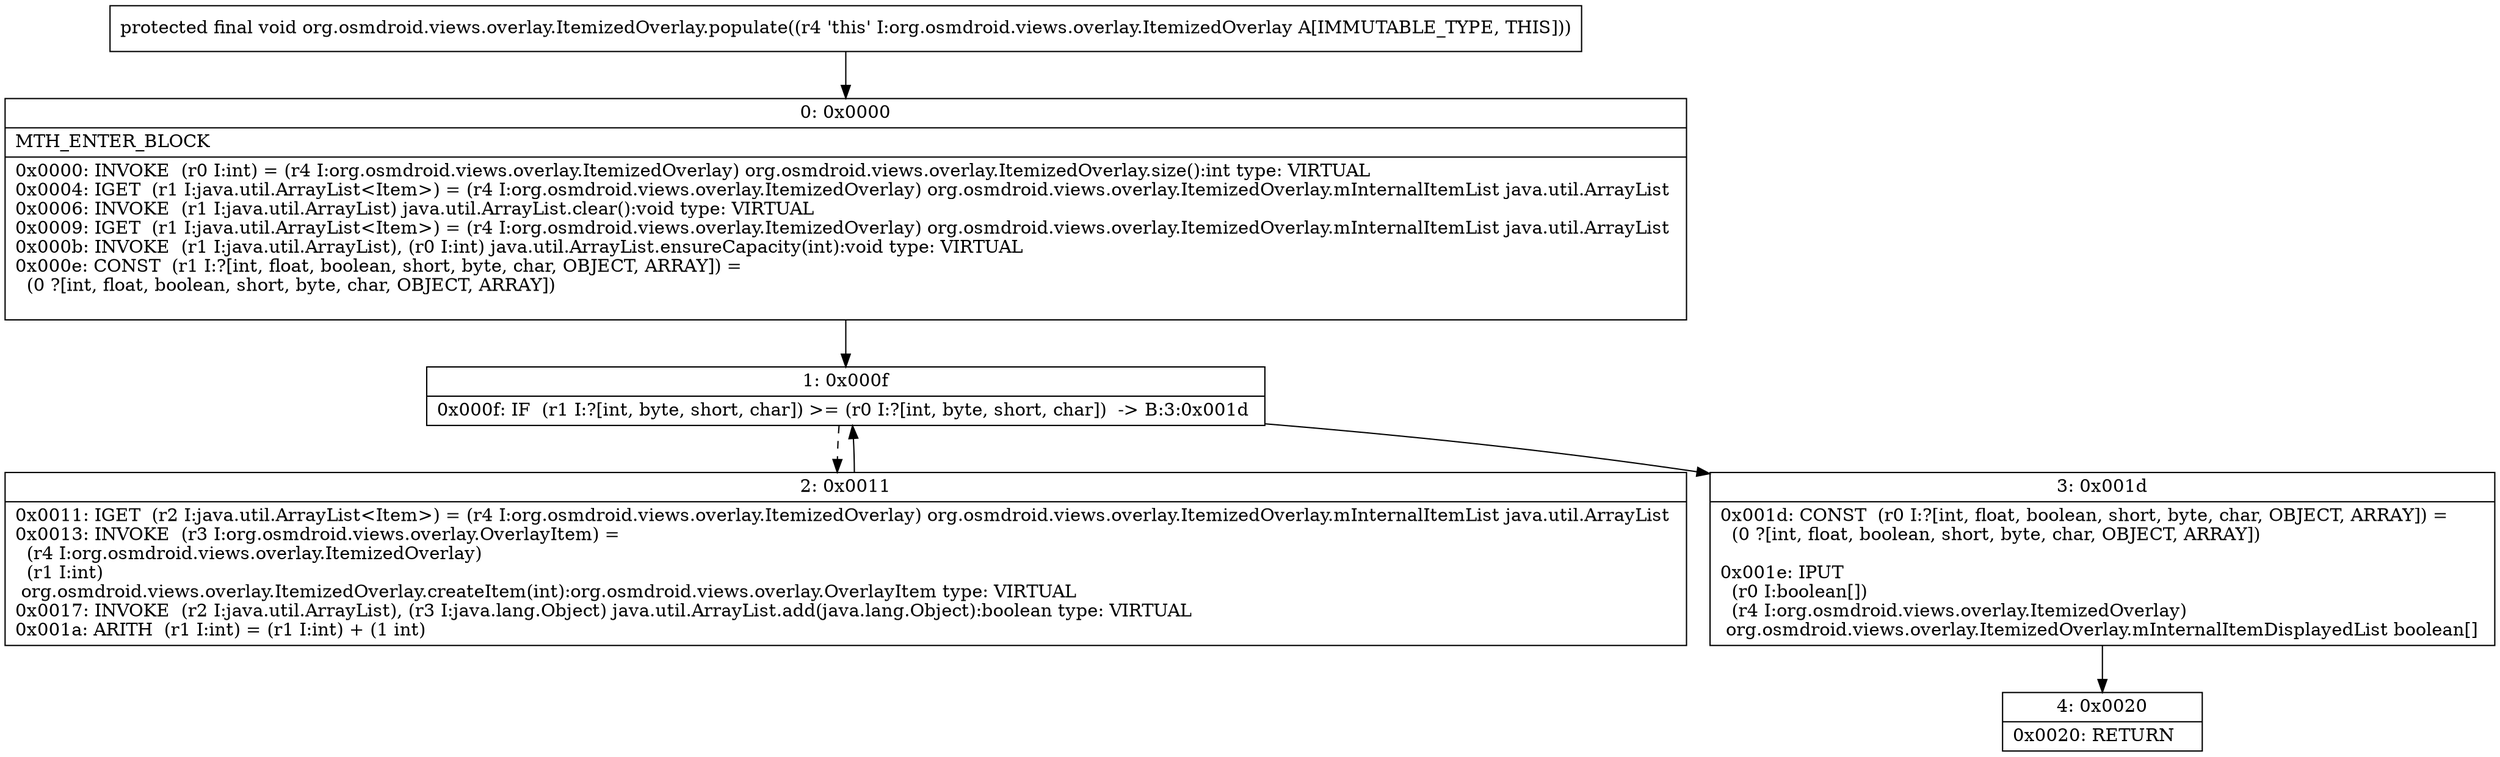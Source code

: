 digraph "CFG fororg.osmdroid.views.overlay.ItemizedOverlay.populate()V" {
Node_0 [shape=record,label="{0\:\ 0x0000|MTH_ENTER_BLOCK\l|0x0000: INVOKE  (r0 I:int) = (r4 I:org.osmdroid.views.overlay.ItemizedOverlay) org.osmdroid.views.overlay.ItemizedOverlay.size():int type: VIRTUAL \l0x0004: IGET  (r1 I:java.util.ArrayList\<Item\>) = (r4 I:org.osmdroid.views.overlay.ItemizedOverlay) org.osmdroid.views.overlay.ItemizedOverlay.mInternalItemList java.util.ArrayList \l0x0006: INVOKE  (r1 I:java.util.ArrayList) java.util.ArrayList.clear():void type: VIRTUAL \l0x0009: IGET  (r1 I:java.util.ArrayList\<Item\>) = (r4 I:org.osmdroid.views.overlay.ItemizedOverlay) org.osmdroid.views.overlay.ItemizedOverlay.mInternalItemList java.util.ArrayList \l0x000b: INVOKE  (r1 I:java.util.ArrayList), (r0 I:int) java.util.ArrayList.ensureCapacity(int):void type: VIRTUAL \l0x000e: CONST  (r1 I:?[int, float, boolean, short, byte, char, OBJECT, ARRAY]) = \l  (0 ?[int, float, boolean, short, byte, char, OBJECT, ARRAY])\l \l}"];
Node_1 [shape=record,label="{1\:\ 0x000f|0x000f: IF  (r1 I:?[int, byte, short, char]) \>= (r0 I:?[int, byte, short, char])  \-\> B:3:0x001d \l}"];
Node_2 [shape=record,label="{2\:\ 0x0011|0x0011: IGET  (r2 I:java.util.ArrayList\<Item\>) = (r4 I:org.osmdroid.views.overlay.ItemizedOverlay) org.osmdroid.views.overlay.ItemizedOverlay.mInternalItemList java.util.ArrayList \l0x0013: INVOKE  (r3 I:org.osmdroid.views.overlay.OverlayItem) = \l  (r4 I:org.osmdroid.views.overlay.ItemizedOverlay)\l  (r1 I:int)\l org.osmdroid.views.overlay.ItemizedOverlay.createItem(int):org.osmdroid.views.overlay.OverlayItem type: VIRTUAL \l0x0017: INVOKE  (r2 I:java.util.ArrayList), (r3 I:java.lang.Object) java.util.ArrayList.add(java.lang.Object):boolean type: VIRTUAL \l0x001a: ARITH  (r1 I:int) = (r1 I:int) + (1 int) \l}"];
Node_3 [shape=record,label="{3\:\ 0x001d|0x001d: CONST  (r0 I:?[int, float, boolean, short, byte, char, OBJECT, ARRAY]) = \l  (0 ?[int, float, boolean, short, byte, char, OBJECT, ARRAY])\l \l0x001e: IPUT  \l  (r0 I:boolean[])\l  (r4 I:org.osmdroid.views.overlay.ItemizedOverlay)\l org.osmdroid.views.overlay.ItemizedOverlay.mInternalItemDisplayedList boolean[] \l}"];
Node_4 [shape=record,label="{4\:\ 0x0020|0x0020: RETURN   \l}"];
MethodNode[shape=record,label="{protected final void org.osmdroid.views.overlay.ItemizedOverlay.populate((r4 'this' I:org.osmdroid.views.overlay.ItemizedOverlay A[IMMUTABLE_TYPE, THIS])) }"];
MethodNode -> Node_0;
Node_0 -> Node_1;
Node_1 -> Node_2[style=dashed];
Node_1 -> Node_3;
Node_2 -> Node_1;
Node_3 -> Node_4;
}

